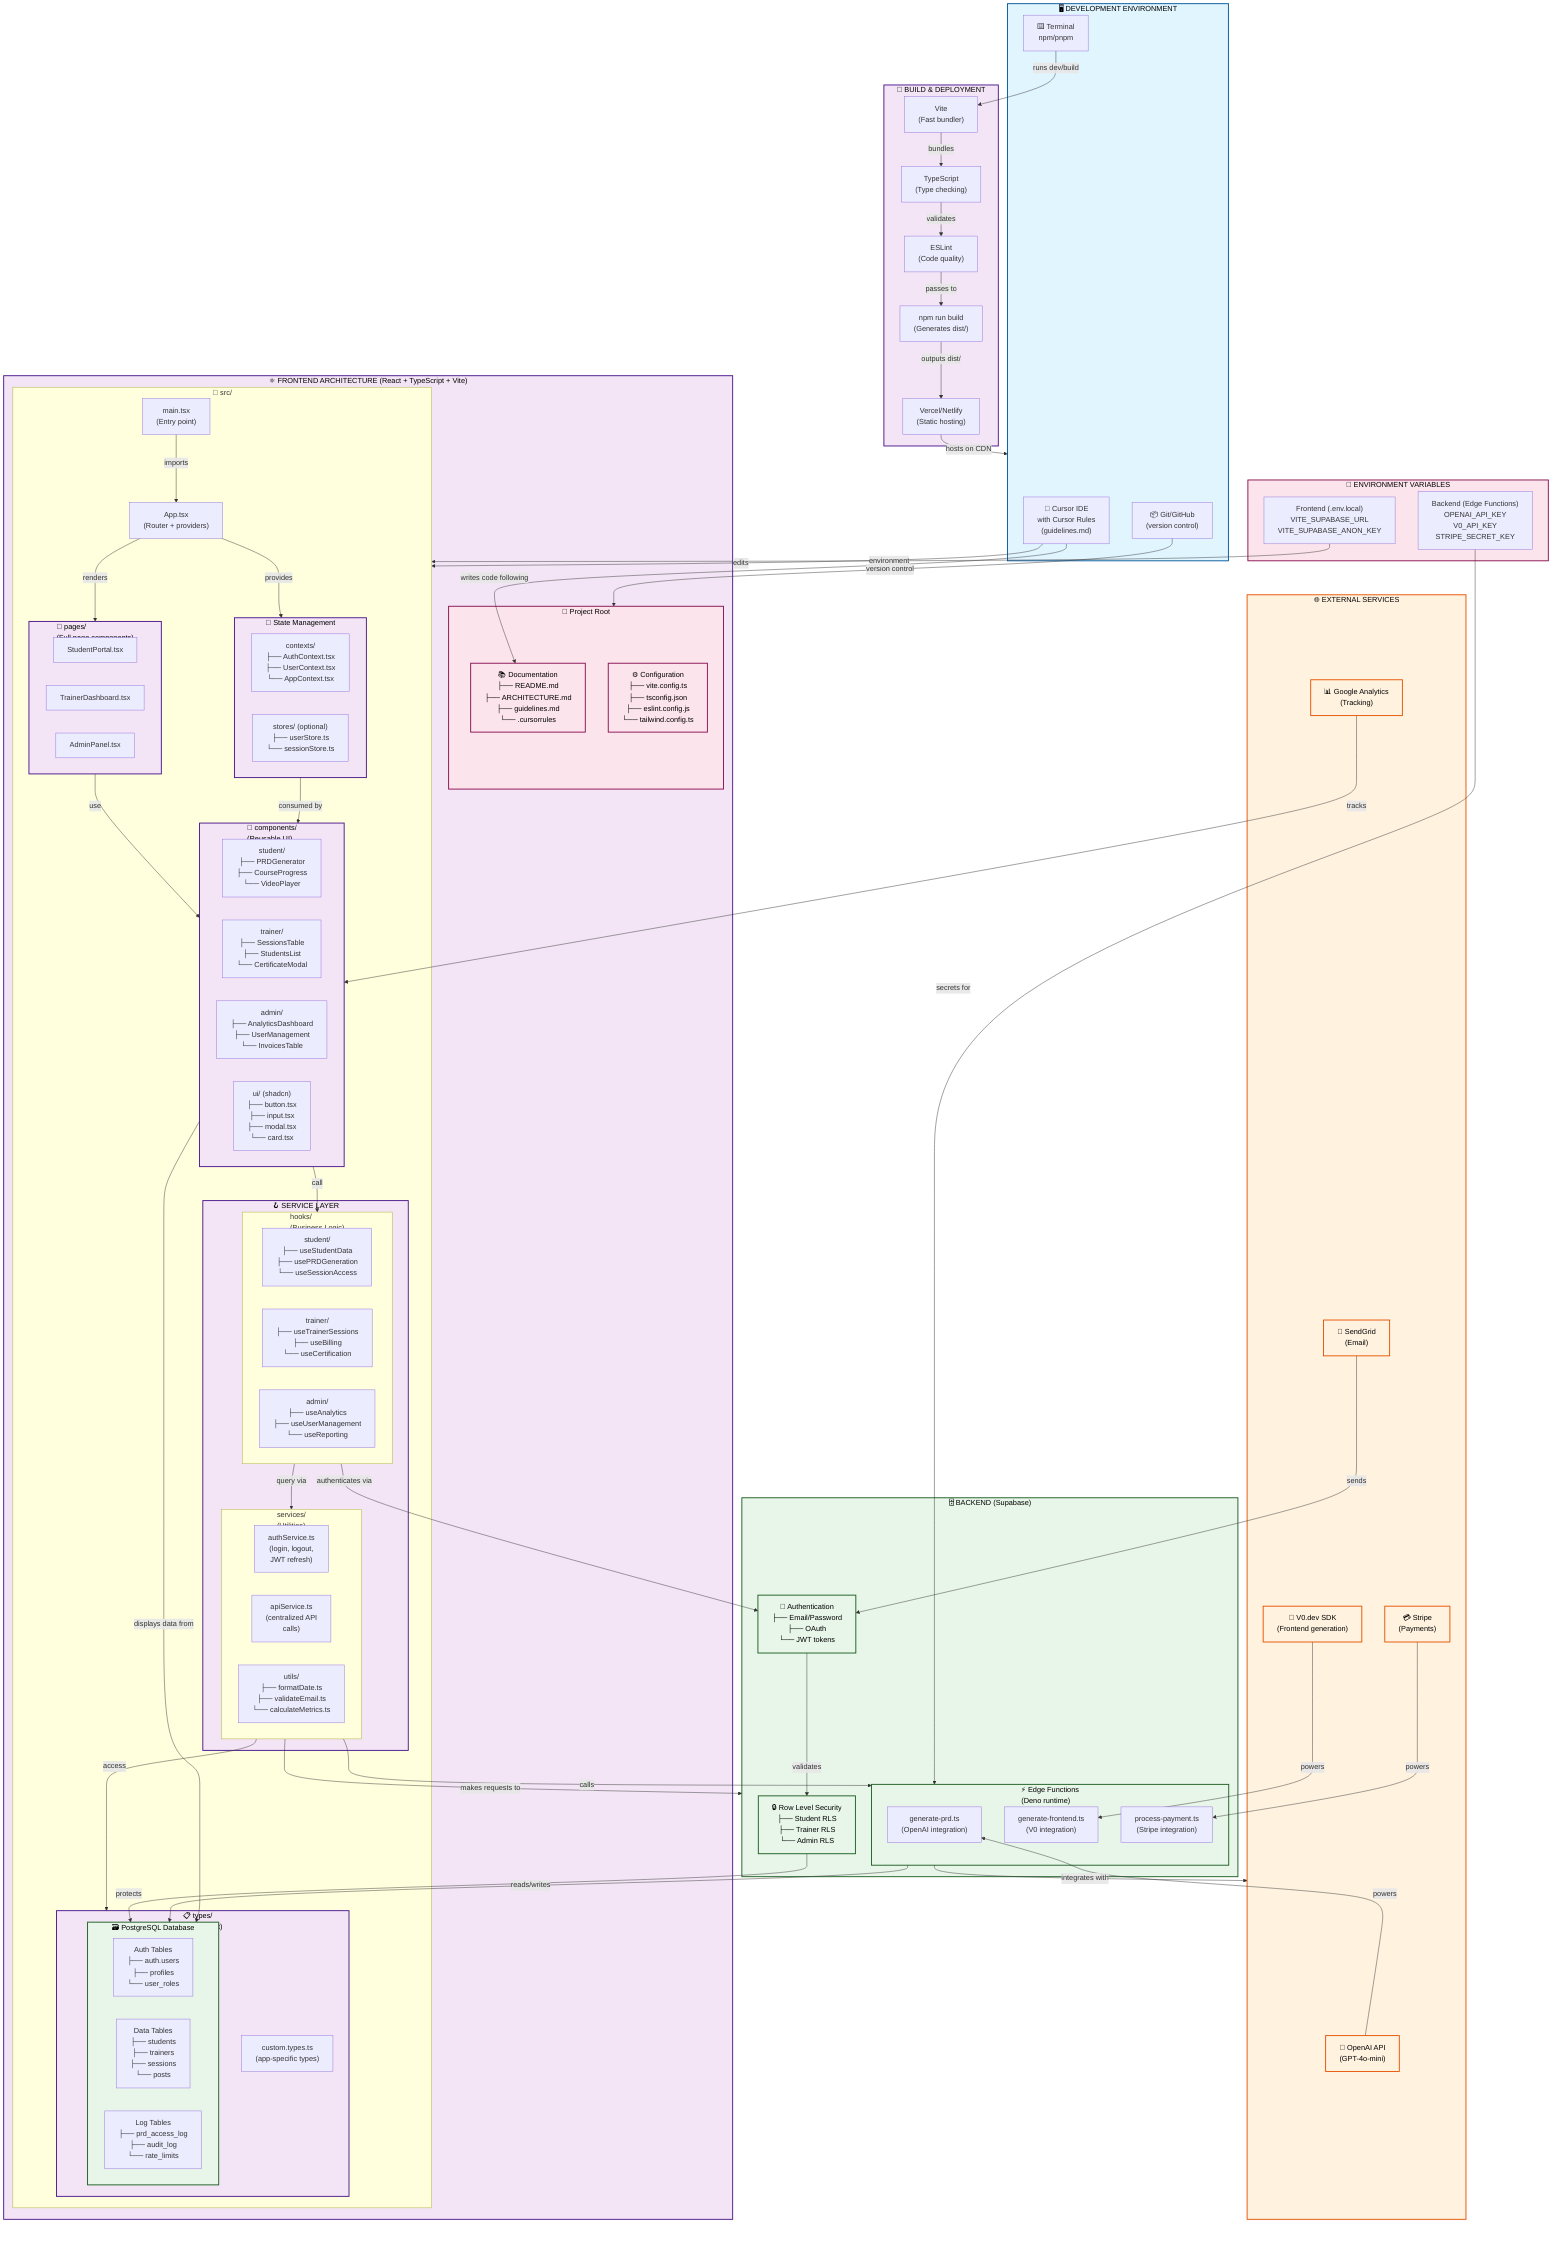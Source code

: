 graph TB
    subgraph DevEnv["🖥️ DEVELOPMENT ENVIRONMENT"]
        Cursor["🎯 Cursor IDE<br/>with Cursor Rules<br/>(guidelines.md)"]
        Git["📦 Git/GitHub<br/>(version control)"]
        Terminal["⌨️ Terminal<br/>npm/pnpm"]
    end

    subgraph FrontendArchitecture["⚛️ FRONTEND ARCHITECTURE (React + TypeScript + Vite)"]
        subgraph ProjectRoot["📁 Project Root"]
            Docs["📚 Documentation<br/>├── README.md<br/>├── ARCHITECTURE.md<br/>├── guidelines.md<br/>└── .cursorrules"]
            Config["⚙️ Configuration<br/>├── vite.config.ts<br/>├── tsconfig.json<br/>├── eslint.config.js<br/>└── tailwind.config.ts"]
        end

        subgraph SrcFolder["📂 src/"]
            subgraph Pages["📄 pages/<br/>(Full page components)"]
                StudentPortal["StudentPortal.tsx"]
                TrainerDashboard["TrainerDashboard.tsx"]
                AdminPanel["AdminPanel.tsx"]
            end

            subgraph Components["🧩 components/<br/>(Reusable UI)"]
                StudentComps["student/<br/>├── PRDGenerator<br/>├── CourseProgress<br/>└── VideoPlayer"]
                TrainerComps["trainer/<br/>├── SessionsTable<br/>├── StudentsList<br/>└── CertificateModal"]
                AdminComps["admin/<br/>├── AnalyticsDashboard<br/>├── UserManagement<br/>└── InvoicesTable"]
                UIComps["ui/ (shadcn)<br/>├── button.tsx<br/>├── input.tsx<br/>├── modal.tsx<br/>└── card.tsx"]
            end

            subgraph ServiceLayer["🪝 SERVICE LAYER"]
                subgraph Hooks["hooks/<br/>(Business Logic)"]
                    StudentHooks["student/<br/>├── useStudentData<br/>├── usePRDGeneration<br/>└── useSessionAccess"]
                    TrainerHooks["trainer/<br/>├── useTrainerSessions<br/>├── useBilling<br/>└── useCertification"]
                    AdminHooks["admin/<br/>├── useAnalytics<br/>├── useUserManagement<br/>└── useReporting"]
                end

                subgraph Services["services/<br/>(Utilities)"]
                    AuthService["authService.ts<br/>(login, logout,<br/>JWT refresh)"]
                    ApiService["apiService.ts<br/>(centralized API<br/>calls)"]
                    UtilService["utils/<br/>├── formatDate.ts<br/>├── validateEmail.ts<br/>└── calculateMetrics.ts"]
                end
            end

            subgraph Types["📋 types/<br/>(TypeScript)"]
                Database["database.types.ts<br/>(auto-generated)"]
                Custom["custom.types.ts<br/>(app-specific types)"]
            end

            subgraph State["🔄 State Management"]
                Context["contexts/<br/>├── AuthContext.tsx<br/>├── UserContext.tsx<br/>└── AppContext.tsx"]
                Store["stores/ (optional)<br/>├── userStore.ts<br/>└── sessionStore.ts"]
            end

            Main["main.tsx<br/>(Entry point)"]
            App["App.tsx<br/>(Router + providers)"]
        end
    end

    subgraph BuildProcess["🔨 BUILD & DEPLOYMENT"]
        Vite["Vite<br/>(Fast bundler)"]
        TypeCheck["TypeScript<br/>(Type checking)"]
        Lint["ESLint<br/>(Code quality)"]
        Build["npm run build<br/>(Generates dist/)"]
        Deploy["Vercel/Netlify<br/>(Static hosting)"]
    end

    subgraph Backend["🗄️ BACKEND (Supabase)"]
        Auth["🔐 Authentication<br/>├── Email/Password<br/>├── OAuth<br/>└── JWT tokens"]
        
        subgraph EdgeFunctions["⚡ Edge Functions<br/>(Deno runtime)"]
            GeneratePRD["generate-prd.ts<br/>(OpenAI integration)"]
            GenerateFrontend["generate-frontend.ts<br/>(V0 integration)"]
            ProcessPayment["process-payment.ts<br/>(Stripe integration)"]
        end

        RLS["🔒 Row Level Security<br/>├── Student RLS<br/>├── Trainer RLS<br/>└── Admin RLS"]
        
        subgraph Database["🗃️ PostgreSQL Database"]
            AuthTables["Auth Tables<br/>├── auth.users<br/>├── profiles<br/>└── user_roles"]
            DataTables["Data Tables<br/>├── students<br/>├── trainers<br/>├── sessions<br/>└── posts"]
            LogTables["Log Tables<br/>├── prd_access_log<br/>├── audit_log<br/>└── rate_limits"]
        end
    end

    subgraph ExternalServices["🌐 EXTERNAL SERVICES"]
        OpenAI["🤖 OpenAI API<br/>(GPT-4o-mini)"]
        V0["🎨 V0.dev SDK<br/>(Frontend generation)"]
        Stripe["💳 Stripe<br/>(Payments)"]
        SendGrid["📧 SendGrid<br/>(Email)"]
        Analytics["📊 Google Analytics<br/>(Tracking)"]
    end

    subgraph EnvVars["🔑 ENVIRONMENT VARIABLES"]
        FrontendEnv["Frontend (.env.local)<br/>VITE_SUPABASE_URL<br/>VITE_SUPABASE_ANON_KEY"]
        BackendEnv["Backend (Edge Functions)<br/>OPENAI_API_KEY<br/>V0_API_KEY<br/>STRIPE_SECRET_KEY"]
    end

    %% Connections
    Cursor -->|writes code following| Docs
    Cursor -->|edits| SrcFolder
    Git -->|version control| ProjectRoot
    Terminal -->|runs dev/build| Vite
    
    Main -->|imports| App
    App -->|renders| Pages
    Pages -->|use| Components
    Components -->|call| Hooks
    Hooks -->|query via| Services
    Services -->|access| Types
    App -->|provides| State
    State -->|consumed by| Components
    
    Vite -->|bundles| TypeCheck
    TypeCheck -->|validates| Lint
    Lint -->|passes to| Build
    Build -->|outputs dist/| Deploy
    Deploy -->|hosts on CDN| DevEnv
    
    Services -->|makes requests to| Backend
    Hooks -->|authenticates via| Auth
    
    Auth -->|validates| RLS
    RLS -->|protects| Database
    
    Services -->|calls| EdgeFunctions
    EdgeFunctions -->|integrates with| ExternalServices
    
    OpenAI -->|powers| GeneratePRD
    V0 -->|powers| GenerateFrontend
    Stripe -->|powers| ProcessPayment
    SendGrid -->|sends| Auth
    Analytics -->|tracks| Components
    
    EdgeFunctions -->|reads/writes| Database
    Components -->|displays data from| Database
    
    BackendEnv -->|secrets for| EdgeFunctions
    FrontendEnv -->|environment| SrcFolder

    %% Styling
    classDef development fill:#e1f5ff,stroke:#01579b,stroke-width:2px,color:#000
    classDef frontend fill:#f3e5f5,stroke:#4a148c,stroke-width:2px,color:#000
    classDef backend fill:#e8f5e9,stroke:#1b5e20,stroke-width:2px,color:#000
    classDef external fill:#fff3e0,stroke:#e65100,stroke-width:2px,color:#000
    classDef config fill:#fce4ec,stroke:#880e4f,stroke-width:2px,color:#000
    
    class DevEnv development
    class FrontendArchitecture,Pages,Components,ServiceLayer,Types,State,BuildProcess frontend
    class Backend,Auth,EdgeFunctions,Database,RLS backend
    class ExternalServices,Stripe,OpenAI,V0,SendGrid,Analytics external
    class ProjectRoot,Docs,Config,EnvVars config